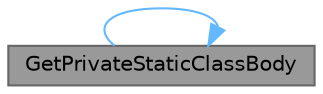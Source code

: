 digraph "GetPrivateStaticClassBody"
{
 // INTERACTIVE_SVG=YES
 // LATEX_PDF_SIZE
  bgcolor="transparent";
  edge [fontname=Helvetica,fontsize=10,labelfontname=Helvetica,labelfontsize=10];
  node [fontname=Helvetica,fontsize=10,shape=box,height=0.2,width=0.4];
  rankdir="LR";
  Node1 [id="Node000001",label="GetPrivateStaticClassBody",height=0.2,width=0.4,color="gray40", fillcolor="grey60", style="filled", fontcolor="black",tooltip="Helper template allocate and construct a UClass."];
  Node1 -> Node1 [id="edge1_Node000001_Node000001",color="steelblue1",style="solid",tooltip=" "];
}
